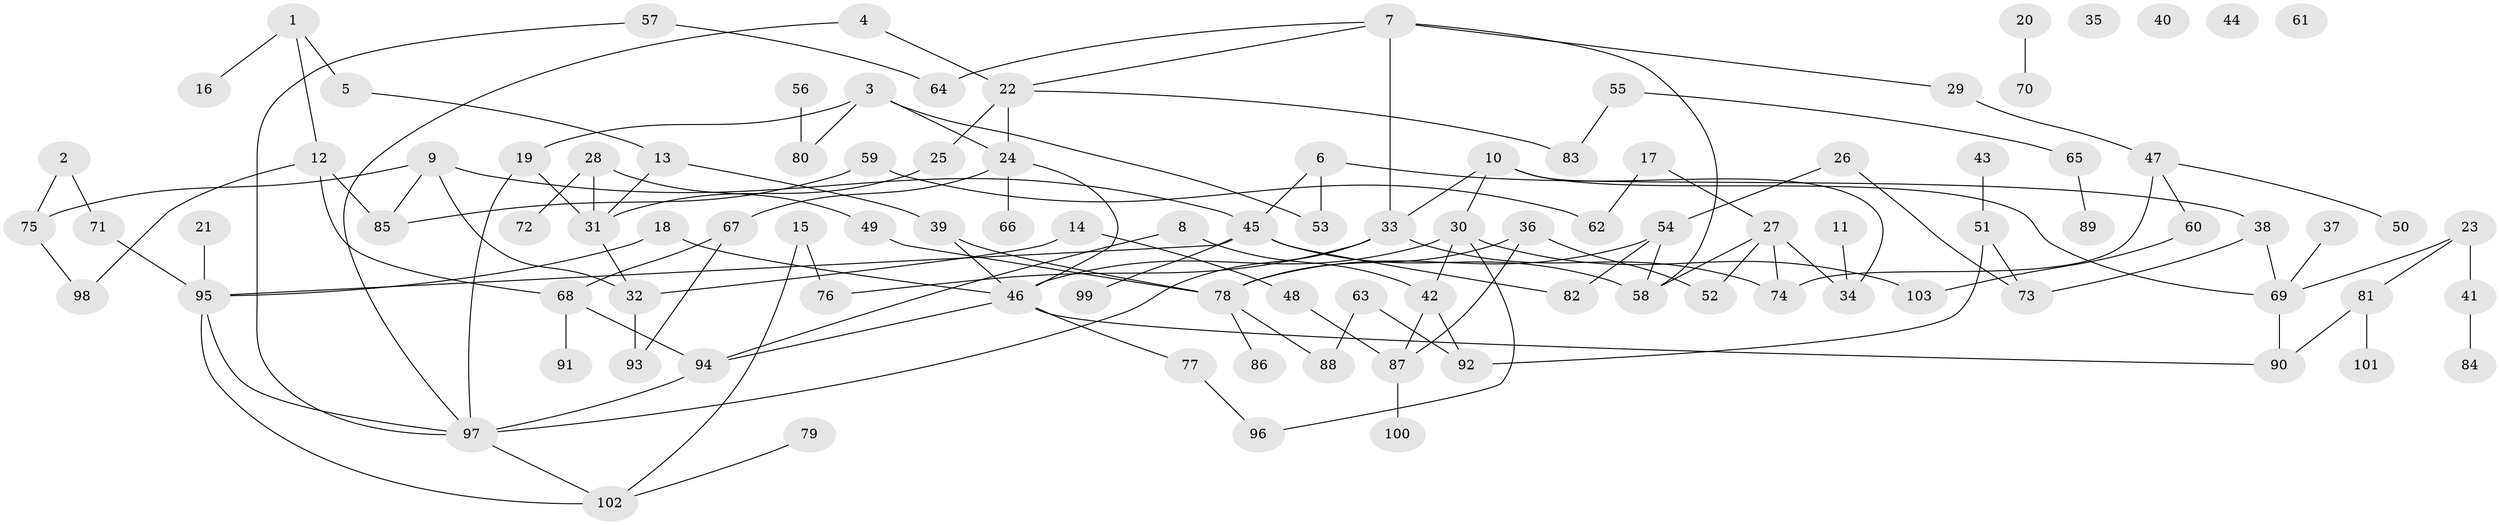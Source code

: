 // Generated by graph-tools (version 1.1) at 2025/33/03/09/25 02:33:33]
// undirected, 103 vertices, 135 edges
graph export_dot {
graph [start="1"]
  node [color=gray90,style=filled];
  1;
  2;
  3;
  4;
  5;
  6;
  7;
  8;
  9;
  10;
  11;
  12;
  13;
  14;
  15;
  16;
  17;
  18;
  19;
  20;
  21;
  22;
  23;
  24;
  25;
  26;
  27;
  28;
  29;
  30;
  31;
  32;
  33;
  34;
  35;
  36;
  37;
  38;
  39;
  40;
  41;
  42;
  43;
  44;
  45;
  46;
  47;
  48;
  49;
  50;
  51;
  52;
  53;
  54;
  55;
  56;
  57;
  58;
  59;
  60;
  61;
  62;
  63;
  64;
  65;
  66;
  67;
  68;
  69;
  70;
  71;
  72;
  73;
  74;
  75;
  76;
  77;
  78;
  79;
  80;
  81;
  82;
  83;
  84;
  85;
  86;
  87;
  88;
  89;
  90;
  91;
  92;
  93;
  94;
  95;
  96;
  97;
  98;
  99;
  100;
  101;
  102;
  103;
  1 -- 5;
  1 -- 12;
  1 -- 16;
  2 -- 71;
  2 -- 75;
  3 -- 19;
  3 -- 24;
  3 -- 53;
  3 -- 80;
  4 -- 22;
  4 -- 97;
  5 -- 13;
  6 -- 38;
  6 -- 45;
  6 -- 53;
  7 -- 22;
  7 -- 29;
  7 -- 33;
  7 -- 58;
  7 -- 64;
  8 -- 42;
  8 -- 94;
  9 -- 32;
  9 -- 45;
  9 -- 75;
  9 -- 85;
  10 -- 30;
  10 -- 33;
  10 -- 34;
  10 -- 69;
  11 -- 34;
  12 -- 68;
  12 -- 85;
  12 -- 98;
  13 -- 31;
  13 -- 39;
  14 -- 32;
  14 -- 48;
  15 -- 76;
  15 -- 102;
  17 -- 27;
  17 -- 62;
  18 -- 46;
  18 -- 95;
  19 -- 31;
  19 -- 97;
  20 -- 70;
  21 -- 95;
  22 -- 24;
  22 -- 25;
  22 -- 83;
  23 -- 41;
  23 -- 69;
  23 -- 81;
  24 -- 46;
  24 -- 66;
  24 -- 67;
  25 -- 31;
  26 -- 54;
  26 -- 73;
  27 -- 34;
  27 -- 52;
  27 -- 58;
  27 -- 74;
  28 -- 31;
  28 -- 49;
  28 -- 72;
  29 -- 47;
  30 -- 42;
  30 -- 46;
  30 -- 96;
  30 -- 103;
  31 -- 32;
  32 -- 93;
  33 -- 74;
  33 -- 76;
  33 -- 97;
  36 -- 52;
  36 -- 78;
  36 -- 87;
  37 -- 69;
  38 -- 69;
  38 -- 73;
  39 -- 46;
  39 -- 78;
  41 -- 84;
  42 -- 87;
  42 -- 92;
  43 -- 51;
  45 -- 58;
  45 -- 82;
  45 -- 95;
  45 -- 99;
  46 -- 77;
  46 -- 90;
  46 -- 94;
  47 -- 50;
  47 -- 60;
  47 -- 74;
  48 -- 87;
  49 -- 78;
  51 -- 73;
  51 -- 92;
  54 -- 58;
  54 -- 78;
  54 -- 82;
  55 -- 65;
  55 -- 83;
  56 -- 80;
  57 -- 64;
  57 -- 97;
  59 -- 62;
  59 -- 85;
  60 -- 103;
  63 -- 88;
  63 -- 92;
  65 -- 89;
  67 -- 68;
  67 -- 93;
  68 -- 91;
  68 -- 94;
  69 -- 90;
  71 -- 95;
  75 -- 98;
  77 -- 96;
  78 -- 86;
  78 -- 88;
  79 -- 102;
  81 -- 90;
  81 -- 101;
  87 -- 100;
  94 -- 97;
  95 -- 97;
  95 -- 102;
  97 -- 102;
}
